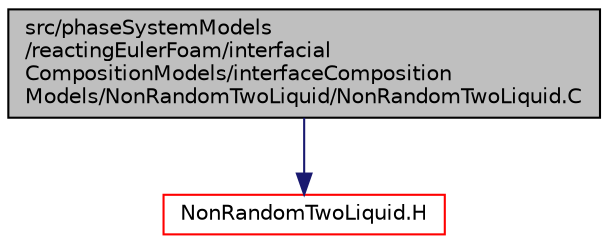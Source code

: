 digraph "src/phaseSystemModels/reactingEulerFoam/interfacialCompositionModels/interfaceCompositionModels/NonRandomTwoLiquid/NonRandomTwoLiquid.C"
{
  bgcolor="transparent";
  edge [fontname="Helvetica",fontsize="10",labelfontname="Helvetica",labelfontsize="10"];
  node [fontname="Helvetica",fontsize="10",shape=record];
  Node1 [label="src/phaseSystemModels\l/reactingEulerFoam/interfacial\lCompositionModels/interfaceComposition\lModels/NonRandomTwoLiquid/NonRandomTwoLiquid.C",height=0.2,width=0.4,color="black", fillcolor="grey75", style="filled" fontcolor="black"];
  Node1 -> Node2 [color="midnightblue",fontsize="10",style="solid",fontname="Helvetica"];
  Node2 [label="NonRandomTwoLiquid.H",height=0.2,width=0.4,color="red",URL="$NonRandomTwoLiquid_8H.html"];
}
